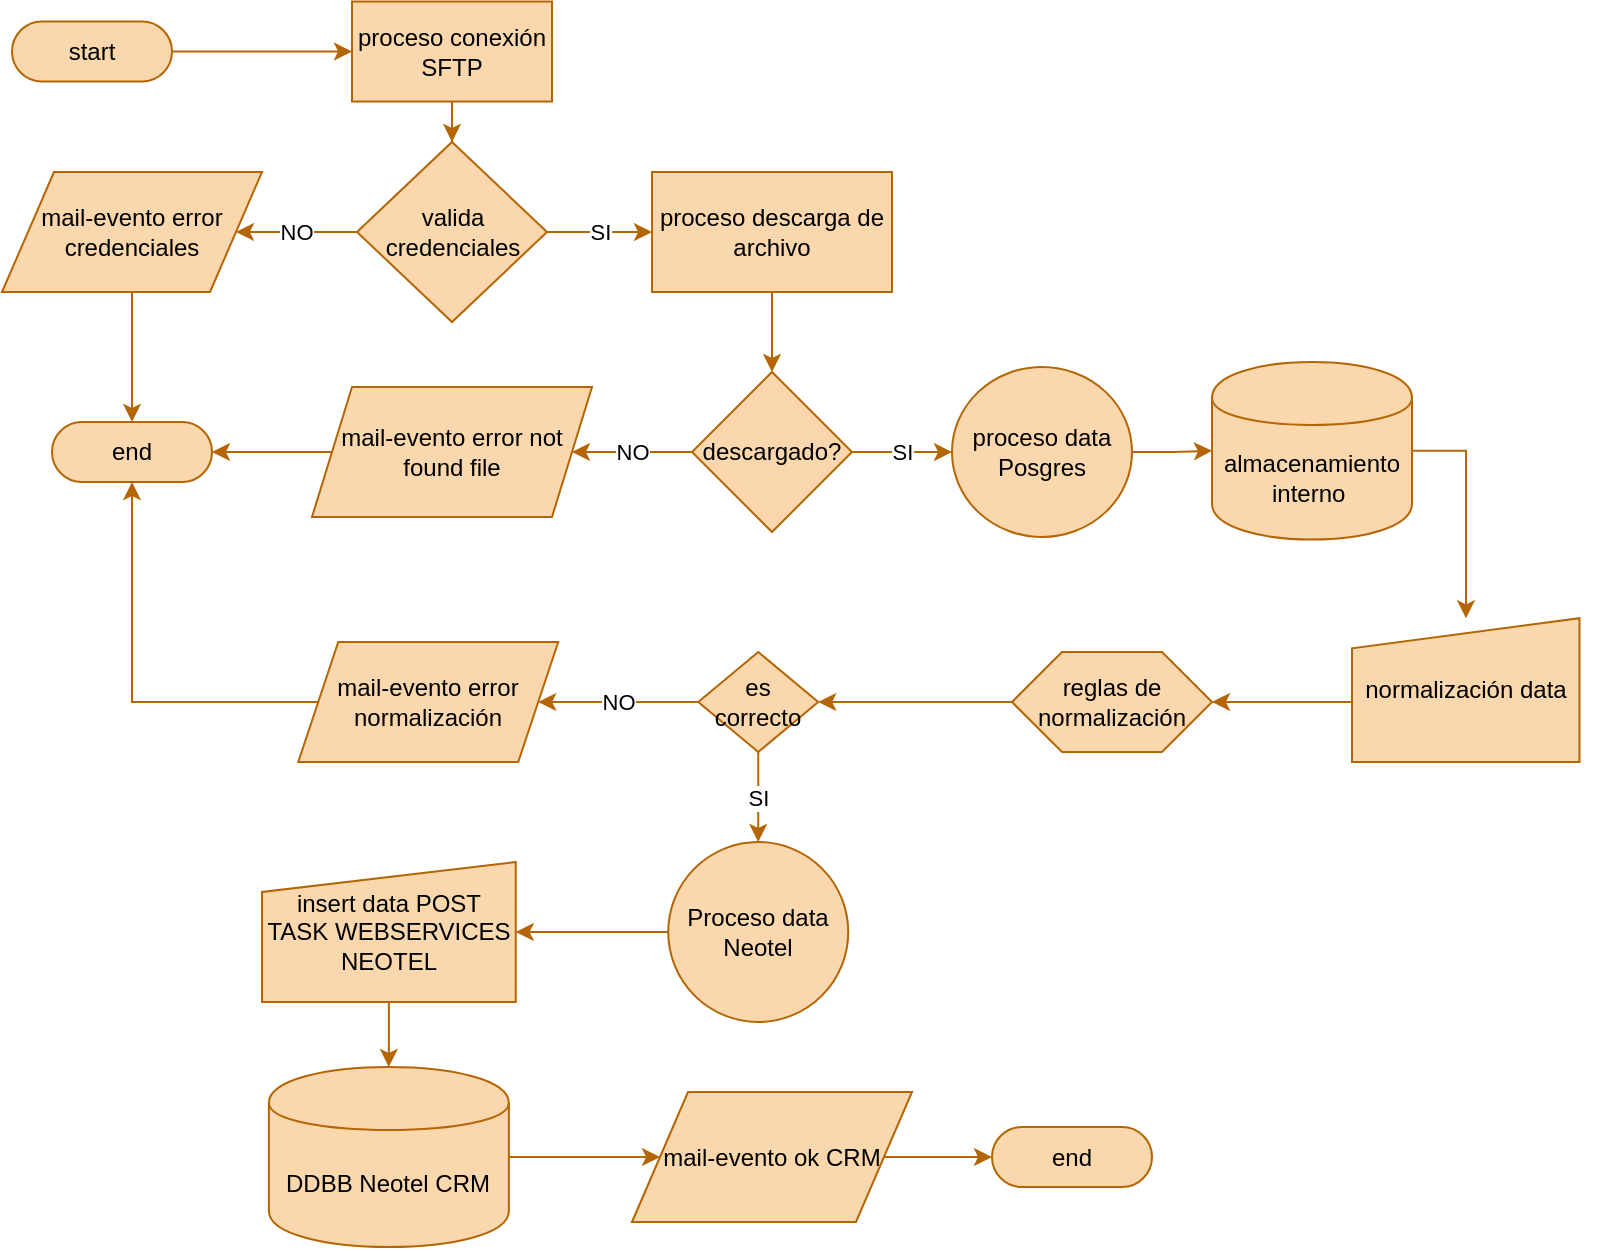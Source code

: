 <mxfile version="22.1.0" type="github">
  <diagram id="C5RBs43oDa-KdzZeNtuy" name="Page-1">
    <mxGraphModel dx="1434" dy="768" grid="1" gridSize="10" guides="1" tooltips="1" connect="1" arrows="1" fold="1" page="1" pageScale="1" pageWidth="827" pageHeight="1169" math="0" shadow="0">
      <root>
        <mxCell id="WIyWlLk6GJQsqaUBKTNV-0" />
        <mxCell id="WIyWlLk6GJQsqaUBKTNV-1" parent="WIyWlLk6GJQsqaUBKTNV-0" />
        <mxCell id="RX2ENmDcu3Dvk_bNdVDa-16" value="" style="edgeStyle=orthogonalEdgeStyle;rounded=0;orthogonalLoop=1;jettySize=auto;html=1;fillColor=#fad7ac;strokeColor=#b46504;shadow=0;" edge="1" parent="WIyWlLk6GJQsqaUBKTNV-1" source="RX2ENmDcu3Dvk_bNdVDa-2" target="RX2ENmDcu3Dvk_bNdVDa-5">
          <mxGeometry relative="1" as="geometry" />
        </mxCell>
        <mxCell id="RX2ENmDcu3Dvk_bNdVDa-2" value="start" style="html=1;dashed=0;whiteSpace=wrap;shape=mxgraph.dfd.start;fillColor=#fad7ac;strokeColor=#b46504;shadow=0;" vertex="1" parent="WIyWlLk6GJQsqaUBKTNV-1">
          <mxGeometry x="20" y="19.76" width="80" height="30" as="geometry" />
        </mxCell>
        <mxCell id="RX2ENmDcu3Dvk_bNdVDa-17" value="" style="edgeStyle=orthogonalEdgeStyle;rounded=0;orthogonalLoop=1;jettySize=auto;html=1;fillColor=#fad7ac;strokeColor=#b46504;shadow=0;" edge="1" parent="WIyWlLk6GJQsqaUBKTNV-1" source="RX2ENmDcu3Dvk_bNdVDa-5" target="RX2ENmDcu3Dvk_bNdVDa-7">
          <mxGeometry relative="1" as="geometry" />
        </mxCell>
        <mxCell id="RX2ENmDcu3Dvk_bNdVDa-5" value="proceso conexión SFTP" style="html=1;dashed=0;whiteSpace=wrap;fillColor=#fad7ac;strokeColor=#b46504;shadow=0;" vertex="1" parent="WIyWlLk6GJQsqaUBKTNV-1">
          <mxGeometry x="190" y="9.76" width="100" height="50" as="geometry" />
        </mxCell>
        <mxCell id="RX2ENmDcu3Dvk_bNdVDa-10" value="SI" style="edgeStyle=orthogonalEdgeStyle;rounded=0;orthogonalLoop=1;jettySize=auto;html=1;fillColor=#fad7ac;strokeColor=#b46504;shadow=0;" edge="1" parent="WIyWlLk6GJQsqaUBKTNV-1" source="RX2ENmDcu3Dvk_bNdVDa-7" target="RX2ENmDcu3Dvk_bNdVDa-9">
          <mxGeometry relative="1" as="geometry" />
        </mxCell>
        <mxCell id="RX2ENmDcu3Dvk_bNdVDa-13" value="NO" style="edgeStyle=orthogonalEdgeStyle;rounded=0;orthogonalLoop=1;jettySize=auto;html=1;fillColor=#fad7ac;strokeColor=#b46504;shadow=0;" edge="1" parent="WIyWlLk6GJQsqaUBKTNV-1" source="RX2ENmDcu3Dvk_bNdVDa-7" target="RX2ENmDcu3Dvk_bNdVDa-12">
          <mxGeometry relative="1" as="geometry" />
        </mxCell>
        <mxCell id="RX2ENmDcu3Dvk_bNdVDa-7" value="valida credenciales" style="rhombus;whiteSpace=wrap;html=1;dashed=0;fillColor=#fad7ac;strokeColor=#b46504;shadow=0;" vertex="1" parent="WIyWlLk6GJQsqaUBKTNV-1">
          <mxGeometry x="192.5" y="80" width="95" height="90" as="geometry" />
        </mxCell>
        <mxCell id="RX2ENmDcu3Dvk_bNdVDa-22" value="" style="edgeStyle=orthogonalEdgeStyle;rounded=0;orthogonalLoop=1;jettySize=auto;html=1;fillColor=#fad7ac;strokeColor=#b46504;shadow=0;" edge="1" parent="WIyWlLk6GJQsqaUBKTNV-1" source="RX2ENmDcu3Dvk_bNdVDa-9" target="RX2ENmDcu3Dvk_bNdVDa-21">
          <mxGeometry relative="1" as="geometry" />
        </mxCell>
        <mxCell id="RX2ENmDcu3Dvk_bNdVDa-9" value="proceso descarga de archivo" style="whiteSpace=wrap;html=1;dashed=0;fillColor=#fad7ac;strokeColor=#b46504;shadow=0;" vertex="1" parent="WIyWlLk6GJQsqaUBKTNV-1">
          <mxGeometry x="340" y="95" width="120" height="60" as="geometry" />
        </mxCell>
        <mxCell id="RX2ENmDcu3Dvk_bNdVDa-11" value="end" style="html=1;dashed=0;whiteSpace=wrap;shape=mxgraph.dfd.start;fillColor=#fad7ac;strokeColor=#b46504;shadow=0;" vertex="1" parent="WIyWlLk6GJQsqaUBKTNV-1">
          <mxGeometry x="40" y="220" width="80" height="30" as="geometry" />
        </mxCell>
        <mxCell id="RX2ENmDcu3Dvk_bNdVDa-14" value="" style="edgeStyle=orthogonalEdgeStyle;rounded=0;orthogonalLoop=1;jettySize=auto;html=1;fillColor=#fad7ac;strokeColor=#b46504;shadow=0;" edge="1" parent="WIyWlLk6GJQsqaUBKTNV-1" source="RX2ENmDcu3Dvk_bNdVDa-12" target="RX2ENmDcu3Dvk_bNdVDa-11">
          <mxGeometry relative="1" as="geometry" />
        </mxCell>
        <mxCell id="RX2ENmDcu3Dvk_bNdVDa-12" value="mail-evento error credenciales" style="shape=parallelogram;perimeter=parallelogramPerimeter;whiteSpace=wrap;html=1;dashed=0;fillColor=#fad7ac;strokeColor=#b46504;shadow=0;" vertex="1" parent="WIyWlLk6GJQsqaUBKTNV-1">
          <mxGeometry x="15" y="95" width="130" height="60" as="geometry" />
        </mxCell>
        <mxCell id="RX2ENmDcu3Dvk_bNdVDa-24" value="NO" style="edgeStyle=orthogonalEdgeStyle;rounded=0;orthogonalLoop=1;jettySize=auto;html=1;fillColor=#fad7ac;strokeColor=#b46504;shadow=0;" edge="1" parent="WIyWlLk6GJQsqaUBKTNV-1" source="RX2ENmDcu3Dvk_bNdVDa-21" target="RX2ENmDcu3Dvk_bNdVDa-23">
          <mxGeometry relative="1" as="geometry" />
        </mxCell>
        <mxCell id="RX2ENmDcu3Dvk_bNdVDa-40" value="SI" style="edgeStyle=orthogonalEdgeStyle;rounded=0;orthogonalLoop=1;jettySize=auto;html=1;fillColor=#fad7ac;strokeColor=#b46504;shadow=0;" edge="1" parent="WIyWlLk6GJQsqaUBKTNV-1" source="RX2ENmDcu3Dvk_bNdVDa-21" target="RX2ENmDcu3Dvk_bNdVDa-38">
          <mxGeometry relative="1" as="geometry" />
        </mxCell>
        <mxCell id="RX2ENmDcu3Dvk_bNdVDa-21" value="descargado?" style="shape=rhombus;html=1;dashed=0;whiteSpace=wrap;perimeter=rhombusPerimeter;fillColor=#fad7ac;strokeColor=#b46504;shadow=0;" vertex="1" parent="WIyWlLk6GJQsqaUBKTNV-1">
          <mxGeometry x="360" y="195" width="80" height="80" as="geometry" />
        </mxCell>
        <mxCell id="RX2ENmDcu3Dvk_bNdVDa-25" value="" style="edgeStyle=orthogonalEdgeStyle;rounded=0;orthogonalLoop=1;jettySize=auto;html=1;fillColor=#fad7ac;strokeColor=#b46504;shadow=0;" edge="1" parent="WIyWlLk6GJQsqaUBKTNV-1" source="RX2ENmDcu3Dvk_bNdVDa-23" target="RX2ENmDcu3Dvk_bNdVDa-11">
          <mxGeometry relative="1" as="geometry" />
        </mxCell>
        <mxCell id="RX2ENmDcu3Dvk_bNdVDa-23" value="mail-evento error not found file" style="shape=parallelogram;perimeter=parallelogramPerimeter;whiteSpace=wrap;html=1;fixedSize=1;dashed=0;fillColor=#fad7ac;strokeColor=#b46504;shadow=0;" vertex="1" parent="WIyWlLk6GJQsqaUBKTNV-1">
          <mxGeometry x="170" y="202.5" width="140" height="65" as="geometry" />
        </mxCell>
        <mxCell id="RX2ENmDcu3Dvk_bNdVDa-33" value="" style="edgeStyle=orthogonalEdgeStyle;rounded=0;orthogonalLoop=1;jettySize=auto;html=1;fillColor=#fad7ac;strokeColor=#b46504;shadow=0;" edge="1" parent="WIyWlLk6GJQsqaUBKTNV-1" source="RX2ENmDcu3Dvk_bNdVDa-30" target="RX2ENmDcu3Dvk_bNdVDa-32">
          <mxGeometry relative="1" as="geometry" />
        </mxCell>
        <mxCell id="RX2ENmDcu3Dvk_bNdVDa-30" value="reglas de normalización" style="shape=hexagon;perimeter=hexagonPerimeter2;whiteSpace=wrap;html=1;size=0.25;fillColor=#fad7ac;strokeColor=#b46504;shadow=0;" vertex="1" parent="WIyWlLk6GJQsqaUBKTNV-1">
          <mxGeometry x="520" y="335" width="100" height="50" as="geometry" />
        </mxCell>
        <mxCell id="RX2ENmDcu3Dvk_bNdVDa-35" value="NO" style="edgeStyle=orthogonalEdgeStyle;rounded=0;orthogonalLoop=1;jettySize=auto;html=1;fillColor=#fad7ac;strokeColor=#b46504;shadow=0;" edge="1" parent="WIyWlLk6GJQsqaUBKTNV-1" source="RX2ENmDcu3Dvk_bNdVDa-32" target="RX2ENmDcu3Dvk_bNdVDa-34">
          <mxGeometry relative="1" as="geometry" />
        </mxCell>
        <mxCell id="RX2ENmDcu3Dvk_bNdVDa-45" value="SI" style="edgeStyle=orthogonalEdgeStyle;rounded=0;orthogonalLoop=1;jettySize=auto;html=1;fillColor=#fad7ac;strokeColor=#b46504;shadow=0;" edge="1" parent="WIyWlLk6GJQsqaUBKTNV-1" source="RX2ENmDcu3Dvk_bNdVDa-32" target="RX2ENmDcu3Dvk_bNdVDa-44">
          <mxGeometry relative="1" as="geometry" />
        </mxCell>
        <mxCell id="RX2ENmDcu3Dvk_bNdVDa-32" value="es correcto" style="shape=rhombus;html=1;dashed=0;whiteSpace=wrap;perimeter=rhombusPerimeter;fillColor=#fad7ac;strokeColor=#b46504;shadow=0;" vertex="1" parent="WIyWlLk6GJQsqaUBKTNV-1">
          <mxGeometry x="363.12" y="335" width="60" height="50" as="geometry" />
        </mxCell>
        <mxCell id="RX2ENmDcu3Dvk_bNdVDa-34" value="mail-evento error normalización" style="shape=parallelogram;perimeter=parallelogramPerimeter;whiteSpace=wrap;html=1;fixedSize=1;dashed=0;fillColor=#fad7ac;strokeColor=#b46504;shadow=0;" vertex="1" parent="WIyWlLk6GJQsqaUBKTNV-1">
          <mxGeometry x="163.12" y="330" width="130" height="60" as="geometry" />
        </mxCell>
        <mxCell id="RX2ENmDcu3Dvk_bNdVDa-57" value="" style="edgeStyle=orthogonalEdgeStyle;rounded=0;orthogonalLoop=1;jettySize=auto;html=1;fillColor=#fad7ac;strokeColor=#b46504;shadow=0;" edge="1" parent="WIyWlLk6GJQsqaUBKTNV-1" source="RX2ENmDcu3Dvk_bNdVDa-38" target="RX2ENmDcu3Dvk_bNdVDa-56">
          <mxGeometry relative="1" as="geometry" />
        </mxCell>
        <mxCell id="RX2ENmDcu3Dvk_bNdVDa-38" value="proceso data Posgres" style="ellipse;whiteSpace=wrap;html=1;dashed=0;fillColor=#fad7ac;strokeColor=#b46504;shadow=0;" vertex="1" parent="WIyWlLk6GJQsqaUBKTNV-1">
          <mxGeometry x="490" y="192.5" width="90" height="85" as="geometry" />
        </mxCell>
        <mxCell id="RX2ENmDcu3Dvk_bNdVDa-61" value="" style="edgeStyle=orthogonalEdgeStyle;rounded=0;orthogonalLoop=1;jettySize=auto;html=1;fillColor=#fad7ac;strokeColor=#b46504;shadow=0;" edge="1" parent="WIyWlLk6GJQsqaUBKTNV-1" source="RX2ENmDcu3Dvk_bNdVDa-44" target="RX2ENmDcu3Dvk_bNdVDa-47">
          <mxGeometry relative="1" as="geometry" />
        </mxCell>
        <mxCell id="RX2ENmDcu3Dvk_bNdVDa-44" value="Proceso data Neotel" style="ellipse;whiteSpace=wrap;html=1;dashed=0;fillColor=#fad7ac;strokeColor=#b46504;shadow=0;" vertex="1" parent="WIyWlLk6GJQsqaUBKTNV-1">
          <mxGeometry x="348.12" y="430" width="90" height="90" as="geometry" />
        </mxCell>
        <mxCell id="RX2ENmDcu3Dvk_bNdVDa-60" value="" style="edgeStyle=orthogonalEdgeStyle;rounded=0;orthogonalLoop=1;jettySize=auto;html=1;fillColor=#fad7ac;strokeColor=#b46504;shadow=0;" edge="1" parent="WIyWlLk6GJQsqaUBKTNV-1" source="RX2ENmDcu3Dvk_bNdVDa-47" target="RX2ENmDcu3Dvk_bNdVDa-59">
          <mxGeometry relative="1" as="geometry" />
        </mxCell>
        <mxCell id="RX2ENmDcu3Dvk_bNdVDa-47" value="insert data POST TASK WEBSERVICES NEOTEL" style="shape=manualInput;whiteSpace=wrap;html=1;dashed=0;size=15;fillColor=#fad7ac;strokeColor=#b46504;shadow=0;" vertex="1" parent="WIyWlLk6GJQsqaUBKTNV-1">
          <mxGeometry x="145" y="440" width="126.88" height="70" as="geometry" />
        </mxCell>
        <mxCell id="RX2ENmDcu3Dvk_bNdVDa-51" value="" style="edgeStyle=orthogonalEdgeStyle;rounded=0;orthogonalLoop=1;jettySize=auto;html=1;fillColor=#fad7ac;strokeColor=#b46504;shadow=0;" edge="1" parent="WIyWlLk6GJQsqaUBKTNV-1" source="RX2ENmDcu3Dvk_bNdVDa-49" target="RX2ENmDcu3Dvk_bNdVDa-30">
          <mxGeometry relative="1" as="geometry">
            <Array as="points">
              <mxPoint x="804" y="360" />
            </Array>
          </mxGeometry>
        </mxCell>
        <mxCell id="RX2ENmDcu3Dvk_bNdVDa-49" value="normalización data" style="shape=manualInput;whiteSpace=wrap;html=1;dashed=0;size=15;fillColor=#fad7ac;strokeColor=#b46504;shadow=0;" vertex="1" parent="WIyWlLk6GJQsqaUBKTNV-1">
          <mxGeometry x="690" y="318.13" width="113.75" height="71.87" as="geometry" />
        </mxCell>
        <mxCell id="RX2ENmDcu3Dvk_bNdVDa-65" value="" style="edgeStyle=orthogonalEdgeStyle;rounded=0;orthogonalLoop=1;jettySize=auto;html=1;fillColor=#fad7ac;strokeColor=#b46504;shadow=0;" edge="1" parent="WIyWlLk6GJQsqaUBKTNV-1" source="RX2ENmDcu3Dvk_bNdVDa-56" target="RX2ENmDcu3Dvk_bNdVDa-49">
          <mxGeometry relative="1" as="geometry">
            <Array as="points">
              <mxPoint x="747" y="234" />
            </Array>
          </mxGeometry>
        </mxCell>
        <mxCell id="RX2ENmDcu3Dvk_bNdVDa-56" value="almacenamiento interno&amp;nbsp;" style="shape=cylinder;whiteSpace=wrap;html=1;boundedLbl=1;backgroundOutline=1;fillColor=#fad7ac;strokeColor=#b46504;shadow=0;" vertex="1" parent="WIyWlLk6GJQsqaUBKTNV-1">
          <mxGeometry x="620" y="190" width="100" height="88.75" as="geometry" />
        </mxCell>
        <mxCell id="RX2ENmDcu3Dvk_bNdVDa-67" value="" style="edgeStyle=orthogonalEdgeStyle;rounded=0;orthogonalLoop=1;jettySize=auto;html=1;fillColor=#fad7ac;strokeColor=#b46504;" edge="1" parent="WIyWlLk6GJQsqaUBKTNV-1" source="RX2ENmDcu3Dvk_bNdVDa-59" target="RX2ENmDcu3Dvk_bNdVDa-66">
          <mxGeometry relative="1" as="geometry" />
        </mxCell>
        <mxCell id="RX2ENmDcu3Dvk_bNdVDa-59" value="DDBB Neotel CRM" style="shape=cylinder;whiteSpace=wrap;html=1;boundedLbl=1;backgroundOutline=1;fillColor=#fad7ac;strokeColor=#b46504;shadow=0;" vertex="1" parent="WIyWlLk6GJQsqaUBKTNV-1">
          <mxGeometry x="148.44" y="542.5" width="120" height="90" as="geometry" />
        </mxCell>
        <mxCell id="RX2ENmDcu3Dvk_bNdVDa-62" value="end" style="html=1;dashed=0;whiteSpace=wrap;shape=mxgraph.dfd.start;fillColor=#fad7ac;strokeColor=#b46504;shadow=0;" vertex="1" parent="WIyWlLk6GJQsqaUBKTNV-1">
          <mxGeometry x="510" y="572.5" width="80" height="30" as="geometry" />
        </mxCell>
        <mxCell id="RX2ENmDcu3Dvk_bNdVDa-64" value="" style="endArrow=classic;html=1;rounded=0;exitX=0;exitY=0.5;exitDx=0;exitDy=0;entryX=0.5;entryY=0.5;entryDx=0;entryDy=15;entryPerimeter=0;fillColor=#fad7ac;strokeColor=#b46504;shadow=0;" edge="1" parent="WIyWlLk6GJQsqaUBKTNV-1" source="RX2ENmDcu3Dvk_bNdVDa-34" target="RX2ENmDcu3Dvk_bNdVDa-11">
          <mxGeometry width="50" height="50" relative="1" as="geometry">
            <mxPoint x="300" y="390" as="sourcePoint" />
            <mxPoint x="350" y="340" as="targetPoint" />
            <Array as="points">
              <mxPoint x="80" y="360" />
            </Array>
          </mxGeometry>
        </mxCell>
        <mxCell id="RX2ENmDcu3Dvk_bNdVDa-68" value="" style="edgeStyle=orthogonalEdgeStyle;rounded=0;orthogonalLoop=1;jettySize=auto;html=1;fillColor=#fad7ac;strokeColor=#b46504;" edge="1" parent="WIyWlLk6GJQsqaUBKTNV-1" source="RX2ENmDcu3Dvk_bNdVDa-66" target="RX2ENmDcu3Dvk_bNdVDa-62">
          <mxGeometry relative="1" as="geometry" />
        </mxCell>
        <mxCell id="RX2ENmDcu3Dvk_bNdVDa-66" value="mail-evento ok CRM" style="shape=parallelogram;perimeter=parallelogramPerimeter;whiteSpace=wrap;html=1;dashed=0;fillColor=#fad7ac;strokeColor=#b46504;" vertex="1" parent="WIyWlLk6GJQsqaUBKTNV-1">
          <mxGeometry x="330" y="555" width="140" height="65" as="geometry" />
        </mxCell>
      </root>
    </mxGraphModel>
  </diagram>
</mxfile>
